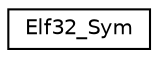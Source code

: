 digraph "Graphical Class Hierarchy"
{
 // LATEX_PDF_SIZE
  edge [fontname="Helvetica",fontsize="10",labelfontname="Helvetica",labelfontsize="10"];
  node [fontname="Helvetica",fontsize="10",shape=record];
  rankdir="LR";
  Node0 [label="Elf32_Sym",height=0.2,width=0.4,color="black", fillcolor="white", style="filled",URL="$structElf32__Sym.html",tooltip=" "];
}
